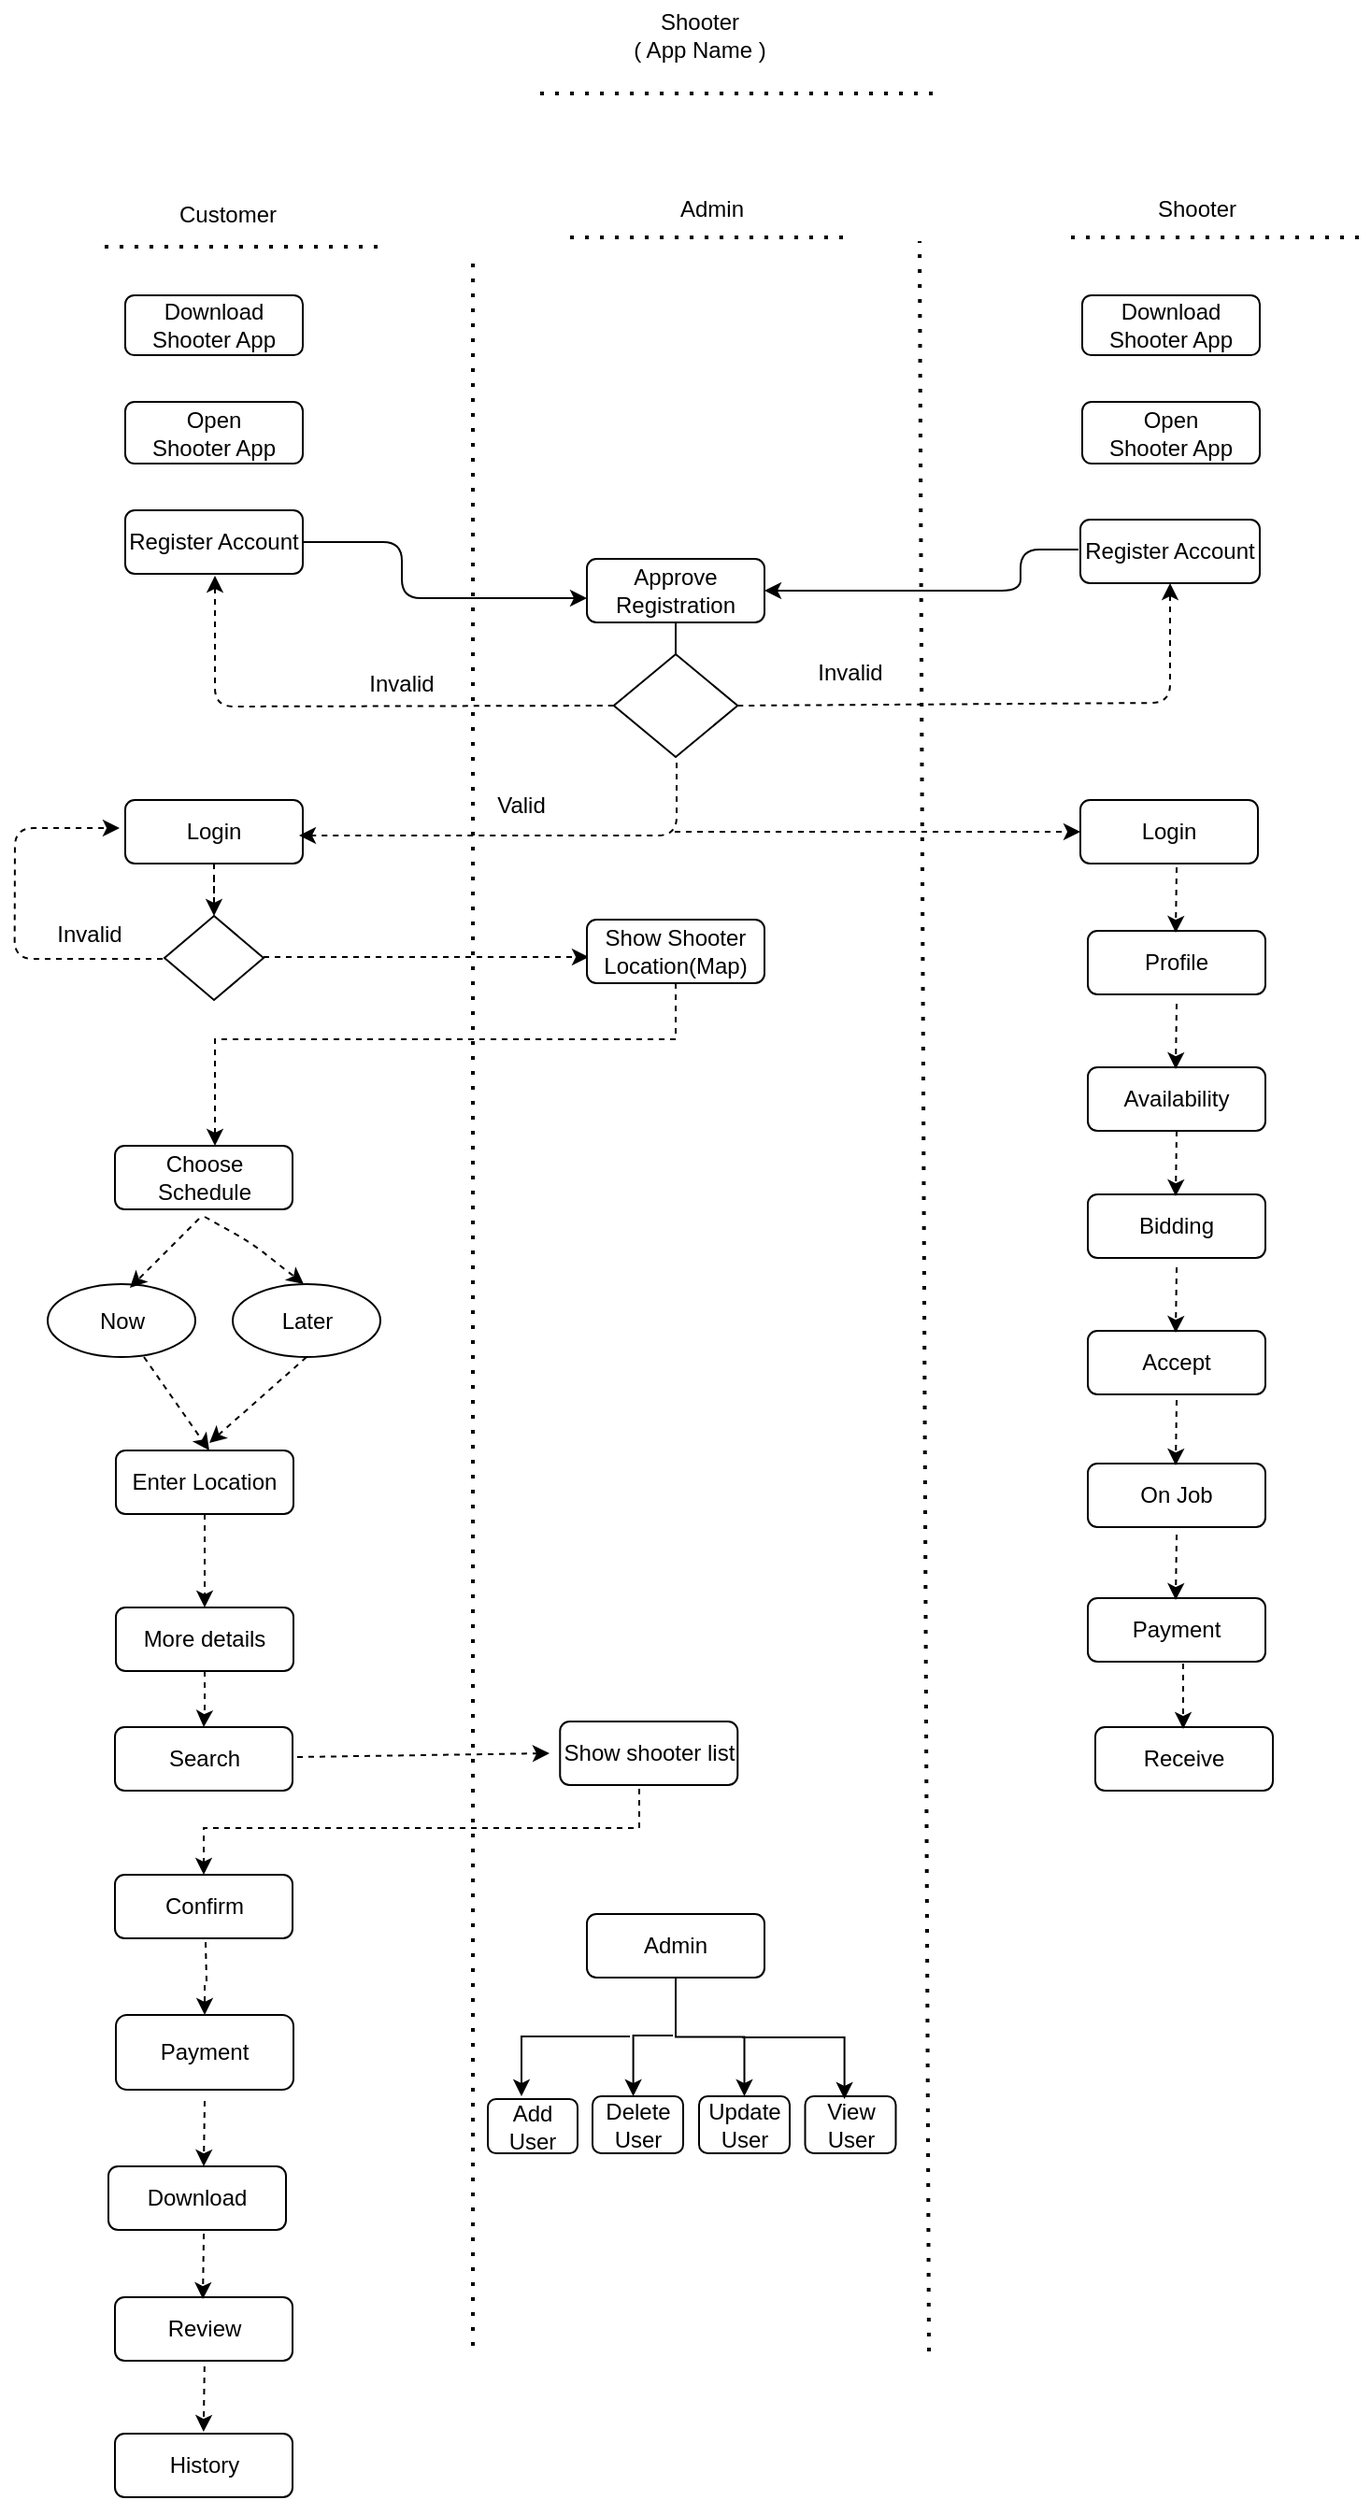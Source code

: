 <mxfile compressed="false" version="13.8.2" type="github">
  <diagram name="Page-1" id="0783ab3e-0a74-02c8-0abd-f7b4e66b4bec">
    <mxGraphModel dx="2423" dy="1694" grid="0" gridSize="10" guides="1" tooltips="1" connect="1" arrows="1" fold="1" page="0" pageScale="1" pageWidth="850" pageHeight="1100" background="#ffffff" math="0" shadow="0">
      <root>
        <mxCell id="0" />
        <mxCell id="1" parent="0" />
        <mxCell id="eX8PY4nguDupMY9EcU6u-15" value="" style="endArrow=none;dashed=1;html=1;dashPattern=1 3;strokeWidth=2;align=center;" parent="1" edge="1">
          <mxGeometry width="50" height="50" relative="1" as="geometry">
            <mxPoint x="-1164" y="290" as="sourcePoint" />
            <mxPoint x="-1164" y="-826" as="targetPoint" />
          </mxGeometry>
        </mxCell>
        <mxCell id="eX8PY4nguDupMY9EcU6u-16" value="" style="endArrow=none;dashed=1;html=1;dashPattern=1 3;strokeWidth=2;align=center;" parent="1" edge="1">
          <mxGeometry width="50" height="50" relative="1" as="geometry">
            <mxPoint x="-920" y="293" as="sourcePoint" />
            <mxPoint x="-925" y="-836" as="targetPoint" />
          </mxGeometry>
        </mxCell>
        <mxCell id="eX8PY4nguDupMY9EcU6u-17" value="" style="endArrow=none;dashed=1;html=1;dashPattern=1 3;strokeWidth=2;align=center;" parent="1" edge="1">
          <mxGeometry width="50" height="50" relative="1" as="geometry">
            <mxPoint x="-1128" y="-915" as="sourcePoint" />
            <mxPoint x="-917" y="-915" as="targetPoint" />
          </mxGeometry>
        </mxCell>
        <mxCell id="eX8PY4nguDupMY9EcU6u-18" value="Shooter&lt;br&gt;( App Name )" style="text;html=1;strokeColor=none;fillColor=none;align=center;verticalAlign=middle;whiteSpace=wrap;rounded=0;labelBackgroundColor=none;" parent="1" vertex="1">
          <mxGeometry x="-1083" y="-965" width="81" height="37" as="geometry" />
        </mxCell>
        <mxCell id="eX8PY4nguDupMY9EcU6u-20" value="" style="endArrow=none;dashed=1;html=1;dashPattern=1 3;strokeWidth=2;align=center;" parent="1" edge="1">
          <mxGeometry width="50" height="50" relative="1" as="geometry">
            <mxPoint x="-1361" y="-833" as="sourcePoint" />
            <mxPoint x="-1212" y="-833" as="targetPoint" />
          </mxGeometry>
        </mxCell>
        <mxCell id="eX8PY4nguDupMY9EcU6u-21" value="" style="endArrow=none;dashed=1;html=1;dashPattern=1 3;strokeWidth=2;align=center;" parent="1" edge="1">
          <mxGeometry width="50" height="50" relative="1" as="geometry">
            <mxPoint x="-1112" y="-838" as="sourcePoint" />
            <mxPoint x="-960" y="-838" as="targetPoint" />
          </mxGeometry>
        </mxCell>
        <mxCell id="eX8PY4nguDupMY9EcU6u-22" value="" style="endArrow=none;dashed=1;html=1;dashPattern=1 3;strokeWidth=2;align=center;" parent="1" edge="1">
          <mxGeometry width="50" height="50" relative="1" as="geometry">
            <mxPoint x="-844" y="-838" as="sourcePoint" />
            <mxPoint x="-687" y="-838" as="targetPoint" />
          </mxGeometry>
        </mxCell>
        <mxCell id="eX8PY4nguDupMY9EcU6u-23" value="Shooter" style="text;html=1;strokeColor=none;fillColor=none;align=center;verticalAlign=middle;whiteSpace=wrap;rounded=0;labelBackgroundColor=none;" parent="1" vertex="1">
          <mxGeometry x="-811" y="-863" width="69" height="20" as="geometry" />
        </mxCell>
        <mxCell id="eX8PY4nguDupMY9EcU6u-24" value="Admin" style="text;html=1;strokeColor=none;fillColor=none;align=center;verticalAlign=middle;whiteSpace=wrap;rounded=0;labelBackgroundColor=none;" parent="1" vertex="1">
          <mxGeometry x="-1071" y="-863" width="70" height="20" as="geometry" />
        </mxCell>
        <mxCell id="eX8PY4nguDupMY9EcU6u-25" value="Customer" style="text;html=1;strokeColor=none;fillColor=none;align=center;verticalAlign=middle;whiteSpace=wrap;rounded=0;labelBackgroundColor=none;" parent="1" vertex="1">
          <mxGeometry x="-1330" y="-860" width="70" height="20" as="geometry" />
        </mxCell>
        <mxCell id="eX8PY4nguDupMY9EcU6u-26" value="Download Shooter App" style="rounded=1;whiteSpace=wrap;html=1;labelBackgroundColor=none;align=center;" parent="1" vertex="1">
          <mxGeometry x="-1350" y="-807" width="95" height="32" as="geometry" />
        </mxCell>
        <mxCell id="eX8PY4nguDupMY9EcU6u-27" value="Open &lt;br&gt;Shooter App" style="rounded=1;whiteSpace=wrap;html=1;labelBackgroundColor=none;align=center;" parent="1" vertex="1">
          <mxGeometry x="-1350" y="-750" width="95" height="33" as="geometry" />
        </mxCell>
        <mxCell id="eX8PY4nguDupMY9EcU6u-28" value="Register Account" style="rounded=1;whiteSpace=wrap;html=1;labelBackgroundColor=none;align=center;" parent="1" vertex="1">
          <mxGeometry x="-1350" y="-692" width="95" height="34" as="geometry" />
        </mxCell>
        <mxCell id="eX8PY4nguDupMY9EcU6u-29" value="Login" style="rounded=1;whiteSpace=wrap;html=1;labelBackgroundColor=none;align=center;" parent="1" vertex="1">
          <mxGeometry x="-1350" y="-537" width="95" height="34" as="geometry" />
        </mxCell>
        <mxCell id="eX8PY4nguDupMY9EcU6u-31" value="" style="endArrow=classic;html=1;align=center;" parent="1" source="eX8PY4nguDupMY9EcU6u-28" edge="1">
          <mxGeometry width="50" height="50" relative="1" as="geometry">
            <mxPoint x="-1266" y="-687" as="sourcePoint" />
            <mxPoint x="-1103" y="-645" as="targetPoint" />
            <Array as="points">
              <mxPoint x="-1202" y="-675" />
              <mxPoint x="-1202" y="-645" />
            </Array>
          </mxGeometry>
        </mxCell>
        <mxCell id="eX8PY4nguDupMY9EcU6u-32" value="Approve Registration" style="rounded=1;whiteSpace=wrap;html=1;labelBackgroundColor=none;align=center;" parent="1" vertex="1">
          <mxGeometry x="-1103" y="-666" width="95" height="34" as="geometry" />
        </mxCell>
        <mxCell id="eX8PY4nguDupMY9EcU6u-35" value="" style="endArrow=classic;html=1;align=center;exitX=0;exitY=0.5;exitDx=0;exitDy=0;dashed=1;" parent="1" source="eX8PY4nguDupMY9EcU6u-36" edge="1">
          <mxGeometry width="50" height="50" relative="1" as="geometry">
            <mxPoint x="-1020" y="-612" as="sourcePoint" />
            <mxPoint x="-1302" y="-657" as="targetPoint" />
            <Array as="points">
              <mxPoint x="-1302" y="-587" />
            </Array>
          </mxGeometry>
        </mxCell>
        <mxCell id="eX8PY4nguDupMY9EcU6u-39" value="" style="edgeStyle=orthogonalEdgeStyle;rounded=0;orthogonalLoop=1;jettySize=auto;html=1;align=center;" parent="1" source="eX8PY4nguDupMY9EcU6u-32" target="eX8PY4nguDupMY9EcU6u-36" edge="1">
          <mxGeometry relative="1" as="geometry" />
        </mxCell>
        <mxCell id="eX8PY4nguDupMY9EcU6u-36" value="" style="rhombus;whiteSpace=wrap;html=1;labelBackgroundColor=none;align=center;" parent="1" vertex="1">
          <mxGeometry x="-1088.62" y="-615" width="66.25" height="55" as="geometry" />
        </mxCell>
        <mxCell id="eX8PY4nguDupMY9EcU6u-41" value="Invalid" style="text;html=1;strokeColor=none;fillColor=none;align=center;verticalAlign=middle;whiteSpace=wrap;rounded=0;labelBackgroundColor=none;" parent="1" vertex="1">
          <mxGeometry x="-1237" y="-609" width="70" height="20" as="geometry" />
        </mxCell>
        <mxCell id="eX8PY4nguDupMY9EcU6u-42" value="" style="endArrow=classic;html=1;align=center;dashed=1;" parent="1" edge="1">
          <mxGeometry width="50" height="50" relative="1" as="geometry">
            <mxPoint x="-1055" y="-557" as="sourcePoint" />
            <mxPoint x="-1257" y="-518" as="targetPoint" />
            <Array as="points">
              <mxPoint x="-1055" y="-518" />
            </Array>
          </mxGeometry>
        </mxCell>
        <mxCell id="eX8PY4nguDupMY9EcU6u-43" value="Valid" style="text;html=1;strokeColor=none;fillColor=none;align=center;verticalAlign=middle;whiteSpace=wrap;rounded=0;labelBackgroundColor=none;" parent="1" vertex="1">
          <mxGeometry x="-1173" y="-544" width="70" height="20" as="geometry" />
        </mxCell>
        <mxCell id="eX8PY4nguDupMY9EcU6u-47" value="Download Shooter App" style="rounded=1;whiteSpace=wrap;html=1;labelBackgroundColor=none;align=center;" parent="1" vertex="1">
          <mxGeometry x="-838" y="-807" width="95" height="32" as="geometry" />
        </mxCell>
        <mxCell id="eX8PY4nguDupMY9EcU6u-48" value="Open &lt;br&gt;Shooter App" style="rounded=1;whiteSpace=wrap;html=1;labelBackgroundColor=none;align=center;" parent="1" vertex="1">
          <mxGeometry x="-838" y="-750" width="95" height="33" as="geometry" />
        </mxCell>
        <mxCell id="eX8PY4nguDupMY9EcU6u-49" value="Register Account" style="rounded=1;whiteSpace=wrap;html=1;labelBackgroundColor=none;align=center;" parent="1" vertex="1">
          <mxGeometry x="-839" y="-687" width="96" height="34" as="geometry" />
        </mxCell>
        <mxCell id="eX8PY4nguDupMY9EcU6u-50" value="Login" style="rounded=1;whiteSpace=wrap;html=1;labelBackgroundColor=none;align=center;" parent="1" vertex="1">
          <mxGeometry x="-839" y="-537" width="95" height="34" as="geometry" />
        </mxCell>
        <mxCell id="eX8PY4nguDupMY9EcU6u-51" value="" style="endArrow=classic;html=1;align=center;entryX=1;entryY=0.5;entryDx=0;entryDy=0;" parent="1" target="eX8PY4nguDupMY9EcU6u-32" edge="1">
          <mxGeometry width="50" height="50" relative="1" as="geometry">
            <mxPoint x="-840" y="-671" as="sourcePoint" />
            <mxPoint x="-982" y="-701" as="targetPoint" />
            <Array as="points">
              <mxPoint x="-871" y="-671" />
              <mxPoint x="-871" y="-649" />
            </Array>
          </mxGeometry>
        </mxCell>
        <mxCell id="eX8PY4nguDupMY9EcU6u-56" value="" style="endArrow=classic;html=1;align=center;dashed=1;entryX=0.5;entryY=1;entryDx=0;entryDy=0;exitX=1;exitY=0.5;exitDx=0;exitDy=0;" parent="1" source="eX8PY4nguDupMY9EcU6u-36" target="eX8PY4nguDupMY9EcU6u-49" edge="1">
          <mxGeometry width="50" height="50" relative="1" as="geometry">
            <mxPoint x="-1020" y="-589" as="sourcePoint" />
            <mxPoint x="-791" y="-617" as="targetPoint" />
            <Array as="points">
              <mxPoint x="-791" y="-589" />
            </Array>
          </mxGeometry>
        </mxCell>
        <mxCell id="eX8PY4nguDupMY9EcU6u-57" value="Invalid" style="text;html=1;strokeColor=none;fillColor=none;align=center;verticalAlign=middle;whiteSpace=wrap;rounded=0;labelBackgroundColor=none;" parent="1" vertex="1">
          <mxGeometry x="-997" y="-615" width="70" height="20" as="geometry" />
        </mxCell>
        <mxCell id="eX8PY4nguDupMY9EcU6u-58" value="" style="endArrow=classic;html=1;align=center;dashed=1;entryX=0;entryY=0.5;entryDx=0;entryDy=0;" parent="1" target="eX8PY4nguDupMY9EcU6u-50" edge="1">
          <mxGeometry width="50" height="50" relative="1" as="geometry">
            <mxPoint x="-1056" y="-520" as="sourcePoint" />
            <mxPoint x="-855" y="-518" as="targetPoint" />
            <Array as="points" />
          </mxGeometry>
        </mxCell>
        <mxCell id="eX8PY4nguDupMY9EcU6u-63" value="" style="edgeStyle=orthogonalEdgeStyle;rounded=0;orthogonalLoop=1;jettySize=auto;html=1;dashed=1;align=center;" parent="1" source="eX8PY4nguDupMY9EcU6u-29" target="eX8PY4nguDupMY9EcU6u-61" edge="1">
          <mxGeometry relative="1" as="geometry" />
        </mxCell>
        <mxCell id="eX8PY4nguDupMY9EcU6u-61" value="" style="rhombus;whiteSpace=wrap;html=1;labelBackgroundColor=none;align=center;" parent="1" vertex="1">
          <mxGeometry x="-1329" y="-475" width="53" height="45" as="geometry" />
        </mxCell>
        <mxCell id="eX8PY4nguDupMY9EcU6u-62" value="" style="endArrow=classic;html=1;align=center;dashed=1;" parent="1" edge="1">
          <mxGeometry width="50" height="50" relative="1" as="geometry">
            <mxPoint x="-1330" y="-452" as="sourcePoint" />
            <mxPoint x="-1353" y="-522" as="targetPoint" />
            <Array as="points">
              <mxPoint x="-1409.19" y="-452" />
              <mxPoint x="-1409" y="-522" />
            </Array>
          </mxGeometry>
        </mxCell>
        <mxCell id="eX8PY4nguDupMY9EcU6u-65" value="Invalid" style="text;html=1;strokeColor=none;fillColor=none;align=center;verticalAlign=middle;whiteSpace=wrap;rounded=0;labelBackgroundColor=none;" parent="1" vertex="1">
          <mxGeometry x="-1404" y="-475" width="70" height="20" as="geometry" />
        </mxCell>
        <mxCell id="eX8PY4nguDupMY9EcU6u-66" value="" style="endArrow=classic;html=1;align=center;dashed=1;" parent="1" edge="1">
          <mxGeometry width="50" height="50" relative="1" as="geometry">
            <mxPoint x="-1276" y="-453" as="sourcePoint" />
            <mxPoint x="-1102" y="-453" as="targetPoint" />
            <Array as="points" />
          </mxGeometry>
        </mxCell>
        <mxCell id="eX8PY4nguDupMY9EcU6u-67" value="Show Shooter Location(Map)" style="rounded=1;whiteSpace=wrap;html=1;labelBackgroundColor=none;align=center;" parent="1" vertex="1">
          <mxGeometry x="-1103" y="-473" width="95" height="34" as="geometry" />
        </mxCell>
        <mxCell id="eX8PY4nguDupMY9EcU6u-83" value="" style="edgeStyle=orthogonalEdgeStyle;rounded=0;orthogonalLoop=1;jettySize=auto;html=1;dashed=1;align=center;" parent="1" source="eX8PY4nguDupMY9EcU6u-67" target="eX8PY4nguDupMY9EcU6u-69" edge="1">
          <mxGeometry relative="1" as="geometry">
            <Array as="points">
              <mxPoint x="-1055" y="-409" />
              <mxPoint x="-1302" y="-409" />
            </Array>
          </mxGeometry>
        </mxCell>
        <mxCell id="eX8PY4nguDupMY9EcU6u-69" value="Choose Schedule" style="rounded=1;whiteSpace=wrap;html=1;labelBackgroundColor=none;align=center;" parent="1" vertex="1">
          <mxGeometry x="-1355.49" y="-352" width="95" height="34" as="geometry" />
        </mxCell>
        <mxCell id="eX8PY4nguDupMY9EcU6u-72" value="Now" style="ellipse;whiteSpace=wrap;html=1;labelBackgroundColor=none;align=center;" parent="1" vertex="1">
          <mxGeometry x="-1391.5" y="-278" width="79" height="39" as="geometry" />
        </mxCell>
        <mxCell id="eX8PY4nguDupMY9EcU6u-74" value="" style="endArrow=classic;html=1;dashed=1;align=center;" parent="1" edge="1">
          <mxGeometry width="50" height="50" relative="1" as="geometry">
            <mxPoint x="-1310.5" y="-313" as="sourcePoint" />
            <mxPoint x="-1347.5" y="-276" as="targetPoint" />
          </mxGeometry>
        </mxCell>
        <mxCell id="eX8PY4nguDupMY9EcU6u-75" value="" style="endArrow=classic;html=1;dashed=1;align=center;" parent="1" edge="1">
          <mxGeometry width="50" height="50" relative="1" as="geometry">
            <mxPoint x="-1307.5" y="-314" as="sourcePoint" />
            <mxPoint x="-1254.5" y="-278" as="targetPoint" />
            <Array as="points">
              <mxPoint x="-1282.5" y="-300" />
            </Array>
          </mxGeometry>
        </mxCell>
        <mxCell id="eX8PY4nguDupMY9EcU6u-76" value="Later" style="ellipse;whiteSpace=wrap;html=1;labelBackgroundColor=none;align=center;" parent="1" vertex="1">
          <mxGeometry x="-1292.5" y="-278" width="79" height="39" as="geometry" />
        </mxCell>
        <mxCell id="eX8PY4nguDupMY9EcU6u-85" value="" style="edgeStyle=orthogonalEdgeStyle;rounded=0;orthogonalLoop=1;jettySize=auto;html=1;dashed=1;align=center;" parent="1" source="eX8PY4nguDupMY9EcU6u-79" target="eX8PY4nguDupMY9EcU6u-82" edge="1">
          <mxGeometry relative="1" as="geometry" />
        </mxCell>
        <mxCell id="eX8PY4nguDupMY9EcU6u-79" value="Enter Location" style="rounded=1;whiteSpace=wrap;html=1;labelBackgroundColor=none;align=center;" parent="1" vertex="1">
          <mxGeometry x="-1355" y="-189" width="95" height="34" as="geometry" />
        </mxCell>
        <mxCell id="eX8PY4nguDupMY9EcU6u-97" value="" style="edgeStyle=orthogonalEdgeStyle;rounded=0;orthogonalLoop=1;jettySize=auto;html=1;dashed=1;align=center;" parent="1" target="eX8PY4nguDupMY9EcU6u-96" edge="1">
          <mxGeometry relative="1" as="geometry">
            <mxPoint x="-1075" y="-8" as="sourcePoint" />
            <Array as="points">
              <mxPoint x="-1075" y="13" />
              <mxPoint x="-1308" y="13" />
            </Array>
          </mxGeometry>
        </mxCell>
        <mxCell id="eX8PY4nguDupMY9EcU6u-113" value="" style="edgeStyle=orthogonalEdgeStyle;rounded=0;orthogonalLoop=1;jettySize=auto;html=1;dashed=1;align=center;" parent="1" source="eX8PY4nguDupMY9EcU6u-82" target="eX8PY4nguDupMY9EcU6u-81" edge="1">
          <mxGeometry relative="1" as="geometry" />
        </mxCell>
        <mxCell id="eX8PY4nguDupMY9EcU6u-81" value="Search" style="rounded=1;whiteSpace=wrap;html=1;labelBackgroundColor=none;align=center;" parent="1" vertex="1">
          <mxGeometry x="-1355.49" y="-41" width="95" height="34" as="geometry" />
        </mxCell>
        <mxCell id="eX8PY4nguDupMY9EcU6u-82" value="More details" style="rounded=1;whiteSpace=wrap;html=1;labelBackgroundColor=none;align=center;" parent="1" vertex="1">
          <mxGeometry x="-1355" y="-105" width="95" height="34" as="geometry" />
        </mxCell>
        <mxCell id="eX8PY4nguDupMY9EcU6u-90" value="" style="endArrow=classic;html=1;dashed=1;align=center;exitX=0.652;exitY=1;exitDx=0;exitDy=0;exitPerimeter=0;entryX=0.526;entryY=0;entryDx=0;entryDy=0;entryPerimeter=0;" parent="1" source="eX8PY4nguDupMY9EcU6u-72" target="eX8PY4nguDupMY9EcU6u-79" edge="1">
          <mxGeometry width="50" height="50" relative="1" as="geometry">
            <mxPoint x="-1099" y="-245" as="sourcePoint" />
            <mxPoint x="-1311" y="-195" as="targetPoint" />
          </mxGeometry>
        </mxCell>
        <mxCell id="eX8PY4nguDupMY9EcU6u-91" value="" style="endArrow=classic;html=1;dashed=1;align=center;exitX=0.5;exitY=1;exitDx=0;exitDy=0;" parent="1" source="eX8PY4nguDupMY9EcU6u-76" edge="1">
          <mxGeometry width="50" height="50" relative="1" as="geometry">
            <mxPoint x="-1038" y="-232" as="sourcePoint" />
            <mxPoint x="-1305" y="-193" as="targetPoint" />
            <Array as="points" />
          </mxGeometry>
        </mxCell>
        <mxCell id="eX8PY4nguDupMY9EcU6u-96" value="Confirm" style="rounded=1;whiteSpace=wrap;html=1;labelBackgroundColor=none;align=center;" parent="1" vertex="1">
          <mxGeometry x="-1355.49" y="38" width="95" height="34" as="geometry" />
        </mxCell>
        <mxCell id="eX8PY4nguDupMY9EcU6u-101" value="" style="edgeStyle=orthogonalEdgeStyle;rounded=0;orthogonalLoop=1;jettySize=auto;html=1;dashed=1;align=center;" parent="1" target="eX8PY4nguDupMY9EcU6u-102" edge="1">
          <mxGeometry relative="1" as="geometry">
            <mxPoint x="-1307" y="74" as="sourcePoint" />
          </mxGeometry>
        </mxCell>
        <mxCell id="eX8PY4nguDupMY9EcU6u-102" value="Payment" style="rounded=1;whiteSpace=wrap;html=1;labelBackgroundColor=none;align=center;" parent="1" vertex="1">
          <mxGeometry x="-1355" y="113" width="95" height="40" as="geometry" />
        </mxCell>
        <mxCell id="eX8PY4nguDupMY9EcU6u-104" value="Download" style="rounded=1;whiteSpace=wrap;html=1;labelBackgroundColor=none;align=center;" parent="1" vertex="1">
          <mxGeometry x="-1359" y="194" width="95" height="34" as="geometry" />
        </mxCell>
        <mxCell id="eX8PY4nguDupMY9EcU6u-105" value="" style="edgeStyle=orthogonalEdgeStyle;rounded=0;orthogonalLoop=1;jettySize=auto;html=1;dashed=1;align=center;" parent="1" edge="1">
          <mxGeometry relative="1" as="geometry">
            <mxPoint x="-1307.5" y="159" as="sourcePoint" />
            <mxPoint x="-1308" y="194" as="targetPoint" />
          </mxGeometry>
        </mxCell>
        <mxCell id="eX8PY4nguDupMY9EcU6u-108" value="Review" style="rounded=1;whiteSpace=wrap;html=1;labelBackgroundColor=none;align=center;" parent="1" vertex="1">
          <mxGeometry x="-1355.49" y="264" width="95" height="34" as="geometry" />
        </mxCell>
        <mxCell id="eX8PY4nguDupMY9EcU6u-109" value="" style="edgeStyle=orthogonalEdgeStyle;rounded=0;orthogonalLoop=1;jettySize=auto;html=1;dashed=1;align=center;" parent="1" edge="1">
          <mxGeometry relative="1" as="geometry">
            <mxPoint x="-1307.98" y="230" as="sourcePoint" />
            <mxPoint x="-1308.48" y="265" as="targetPoint" />
          </mxGeometry>
        </mxCell>
        <mxCell id="eX8PY4nguDupMY9EcU6u-121" value="Show shooter list" style="rounded=1;whiteSpace=wrap;html=1;labelBackgroundColor=none;align=center;" parent="1" vertex="1">
          <mxGeometry x="-1117.37" y="-44" width="95" height="34" as="geometry" />
        </mxCell>
        <mxCell id="eX8PY4nguDupMY9EcU6u-122" value="" style="endArrow=classic;html=1;dashed=1;align=center;" parent="1" edge="1">
          <mxGeometry width="50" height="50" relative="1" as="geometry">
            <mxPoint x="-1258" y="-25" as="sourcePoint" />
            <mxPoint x="-1123" y="-27" as="targetPoint" />
          </mxGeometry>
        </mxCell>
        <mxCell id="eX8PY4nguDupMY9EcU6u-124" value="History" style="rounded=1;whiteSpace=wrap;html=1;labelBackgroundColor=none;align=center;" parent="1" vertex="1">
          <mxGeometry x="-1355.49" y="337" width="95" height="34" as="geometry" />
        </mxCell>
        <mxCell id="eX8PY4nguDupMY9EcU6u-125" value="" style="edgeStyle=orthogonalEdgeStyle;rounded=0;orthogonalLoop=1;jettySize=auto;html=1;dashed=1;align=center;" parent="1" edge="1">
          <mxGeometry relative="1" as="geometry">
            <mxPoint x="-1307.59" y="301" as="sourcePoint" />
            <mxPoint x="-1308.09" y="336" as="targetPoint" />
          </mxGeometry>
        </mxCell>
        <mxCell id="eX8PY4nguDupMY9EcU6u-126" value="Profile" style="rounded=1;whiteSpace=wrap;html=1;labelBackgroundColor=none;align=center;" parent="1" vertex="1">
          <mxGeometry x="-835" y="-467" width="95" height="34" as="geometry" />
        </mxCell>
        <mxCell id="eX8PY4nguDupMY9EcU6u-127" value="" style="edgeStyle=orthogonalEdgeStyle;rounded=0;orthogonalLoop=1;jettySize=auto;html=1;dashed=1;align=center;" parent="1" edge="1">
          <mxGeometry relative="1" as="geometry">
            <mxPoint x="-787.49" y="-501" as="sourcePoint" />
            <mxPoint x="-787.99" y="-466" as="targetPoint" />
          </mxGeometry>
        </mxCell>
        <mxCell id="eX8PY4nguDupMY9EcU6u-128" value="Availability" style="rounded=1;whiteSpace=wrap;html=1;labelBackgroundColor=none;align=center;" parent="1" vertex="1">
          <mxGeometry x="-835" y="-394" width="95" height="34" as="geometry" />
        </mxCell>
        <mxCell id="eX8PY4nguDupMY9EcU6u-129" value="" style="edgeStyle=orthogonalEdgeStyle;rounded=0;orthogonalLoop=1;jettySize=auto;html=1;dashed=1;align=center;" parent="1" edge="1">
          <mxGeometry relative="1" as="geometry">
            <mxPoint x="-787.49" y="-428" as="sourcePoint" />
            <mxPoint x="-787.99" y="-393" as="targetPoint" />
          </mxGeometry>
        </mxCell>
        <mxCell id="eX8PY4nguDupMY9EcU6u-130" value="Bidding" style="rounded=1;whiteSpace=wrap;html=1;labelBackgroundColor=none;align=center;" parent="1" vertex="1">
          <mxGeometry x="-835" y="-326" width="95" height="34" as="geometry" />
        </mxCell>
        <mxCell id="eX8PY4nguDupMY9EcU6u-131" value="" style="edgeStyle=orthogonalEdgeStyle;rounded=0;orthogonalLoop=1;jettySize=auto;html=1;dashed=1;align=center;" parent="1" edge="1">
          <mxGeometry relative="1" as="geometry">
            <mxPoint x="-787.49" y="-360" as="sourcePoint" />
            <mxPoint x="-787.99" y="-325" as="targetPoint" />
          </mxGeometry>
        </mxCell>
        <mxCell id="eX8PY4nguDupMY9EcU6u-133" value="Accept" style="rounded=1;whiteSpace=wrap;html=1;labelBackgroundColor=none;align=center;" parent="1" vertex="1">
          <mxGeometry x="-835" y="-253" width="95" height="34" as="geometry" />
        </mxCell>
        <mxCell id="eX8PY4nguDupMY9EcU6u-134" value="" style="edgeStyle=orthogonalEdgeStyle;rounded=0;orthogonalLoop=1;jettySize=auto;html=1;dashed=1;align=center;" parent="1" edge="1">
          <mxGeometry relative="1" as="geometry">
            <mxPoint x="-787.49" y="-287" as="sourcePoint" />
            <mxPoint x="-787.99" y="-252" as="targetPoint" />
          </mxGeometry>
        </mxCell>
        <mxCell id="eX8PY4nguDupMY9EcU6u-138" value="On Job" style="rounded=1;whiteSpace=wrap;html=1;labelBackgroundColor=none;align=center;" parent="1" vertex="1">
          <mxGeometry x="-835" y="-182" width="95" height="34" as="geometry" />
        </mxCell>
        <mxCell id="eX8PY4nguDupMY9EcU6u-139" value="" style="edgeStyle=orthogonalEdgeStyle;rounded=0;orthogonalLoop=1;jettySize=auto;html=1;dashed=1;align=center;" parent="1" edge="1">
          <mxGeometry relative="1" as="geometry">
            <mxPoint x="-787.49" y="-216.0" as="sourcePoint" />
            <mxPoint x="-787.99" y="-181.0" as="targetPoint" />
          </mxGeometry>
        </mxCell>
        <mxCell id="eX8PY4nguDupMY9EcU6u-141" value="Payment" style="rounded=1;whiteSpace=wrap;html=1;labelBackgroundColor=none;align=center;" parent="1" vertex="1">
          <mxGeometry x="-835" y="-110" width="95" height="34" as="geometry" />
        </mxCell>
        <mxCell id="eX8PY4nguDupMY9EcU6u-142" value="" style="edgeStyle=orthogonalEdgeStyle;rounded=0;orthogonalLoop=1;jettySize=auto;html=1;dashed=1;align=center;" parent="1" edge="1">
          <mxGeometry relative="1" as="geometry">
            <mxPoint x="-787.49" y="-144.0" as="sourcePoint" />
            <mxPoint x="-787.99" y="-109.0" as="targetPoint" />
          </mxGeometry>
        </mxCell>
        <mxCell id="eX8PY4nguDupMY9EcU6u-143" value="Receive" style="rounded=1;whiteSpace=wrap;html=1;labelBackgroundColor=none;align=center;" parent="1" vertex="1">
          <mxGeometry x="-831" y="-41" width="95" height="34" as="geometry" />
        </mxCell>
        <mxCell id="eX8PY4nguDupMY9EcU6u-144" value="" style="edgeStyle=orthogonalEdgeStyle;rounded=0;orthogonalLoop=1;jettySize=auto;html=1;dashed=1;align=center;" parent="1" edge="1">
          <mxGeometry relative="1" as="geometry">
            <mxPoint x="-784" y="-75" as="sourcePoint" />
            <mxPoint x="-783.99" y="-40.0" as="targetPoint" />
          </mxGeometry>
        </mxCell>
        <mxCell id="PoEM6JOs0M0d9wFLJqhF-6" value="" style="edgeStyle=orthogonalEdgeStyle;rounded=0;orthogonalLoop=1;jettySize=auto;html=1;" edge="1" parent="1" source="PoEM6JOs0M0d9wFLJqhF-1" target="PoEM6JOs0M0d9wFLJqhF-4">
          <mxGeometry relative="1" as="geometry" />
        </mxCell>
        <mxCell id="PoEM6JOs0M0d9wFLJqhF-1" value="Admin" style="rounded=1;whiteSpace=wrap;html=1;labelBackgroundColor=none;align=center;" vertex="1" parent="1">
          <mxGeometry x="-1103" y="59" width="95" height="34" as="geometry" />
        </mxCell>
        <mxCell id="PoEM6JOs0M0d9wFLJqhF-2" value="Add&lt;br&gt;User" style="rounded=1;whiteSpace=wrap;html=1;labelBackgroundColor=none;align=center;" vertex="1" parent="1">
          <mxGeometry x="-1156" y="158" width="48" height="29" as="geometry" />
        </mxCell>
        <mxCell id="PoEM6JOs0M0d9wFLJqhF-3" value="Delete User" style="rounded=1;whiteSpace=wrap;html=1;labelBackgroundColor=none;align=center;" vertex="1" parent="1">
          <mxGeometry x="-1100.0" y="156.5" width="48.5" height="30.5" as="geometry" />
        </mxCell>
        <mxCell id="PoEM6JOs0M0d9wFLJqhF-4" value="Update User" style="rounded=1;whiteSpace=wrap;html=1;labelBackgroundColor=none;align=center;" vertex="1" parent="1">
          <mxGeometry x="-1043" y="156.5" width="48.5" height="30.5" as="geometry" />
        </mxCell>
        <mxCell id="PoEM6JOs0M0d9wFLJqhF-5" value="View User" style="rounded=1;whiteSpace=wrap;html=1;labelBackgroundColor=none;align=center;" vertex="1" parent="1">
          <mxGeometry x="-986.25" y="156.5" width="48.5" height="30.5" as="geometry" />
        </mxCell>
        <mxCell id="PoEM6JOs0M0d9wFLJqhF-7" value="" style="edgeStyle=orthogonalEdgeStyle;rounded=0;orthogonalLoop=1;jettySize=auto;html=1;" edge="1" parent="1">
          <mxGeometry relative="1" as="geometry">
            <mxPoint x="-1020" y="125" as="sourcePoint" />
            <mxPoint x="-965.2" y="158" as="targetPoint" />
            <Array as="points">
              <mxPoint x="-1002" y="125" />
              <mxPoint x="-965" y="125" />
            </Array>
          </mxGeometry>
        </mxCell>
        <mxCell id="PoEM6JOs0M0d9wFLJqhF-8" value="" style="edgeStyle=orthogonalEdgeStyle;rounded=0;orthogonalLoop=1;jettySize=auto;html=1;" edge="1" parent="1">
          <mxGeometry relative="1" as="geometry">
            <mxPoint x="-1057" y="124" as="sourcePoint" />
            <mxPoint x="-1078.2" y="156.5" as="targetPoint" />
            <Array as="points">
              <mxPoint x="-1078" y="124" />
            </Array>
          </mxGeometry>
        </mxCell>
        <mxCell id="PoEM6JOs0M0d9wFLJqhF-9" value="" style="edgeStyle=orthogonalEdgeStyle;rounded=0;orthogonalLoop=1;jettySize=auto;html=1;" edge="1" parent="1">
          <mxGeometry relative="1" as="geometry">
            <mxPoint x="-1080" y="124.5" as="sourcePoint" />
            <mxPoint x="-1138" y="156.5" as="targetPoint" />
            <Array as="points">
              <mxPoint x="-1138" y="124.5" />
            </Array>
          </mxGeometry>
        </mxCell>
      </root>
    </mxGraphModel>
  </diagram>
</mxfile>
